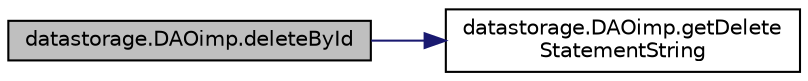 digraph "datastorage.DAOimp.deleteById"
{
 // LATEX_PDF_SIZE
  edge [fontname="Helvetica",fontsize="10",labelfontname="Helvetica",labelfontsize="10"];
  node [fontname="Helvetica",fontsize="10",shape=record];
  rankdir="LR";
  Node1 [label="datastorage.DAOimp.deleteById",height=0.2,width=0.4,color="black", fillcolor="grey75", style="filled", fontcolor="black",tooltip="calls getDeleteStatementString method, with key"];
  Node1 -> Node2 [color="midnightblue",fontsize="10",style="solid",fontname="Helvetica"];
  Node2 [label="datastorage.DAOimp.getDelete\lStatementString",height=0.2,width=0.4,color="black", fillcolor="white", style="filled",URL="$db/d11/classdatastorage_1_1DAOimp.html#a43fa8354fdea415035af6ba81cb28d88",tooltip=" "];
}
